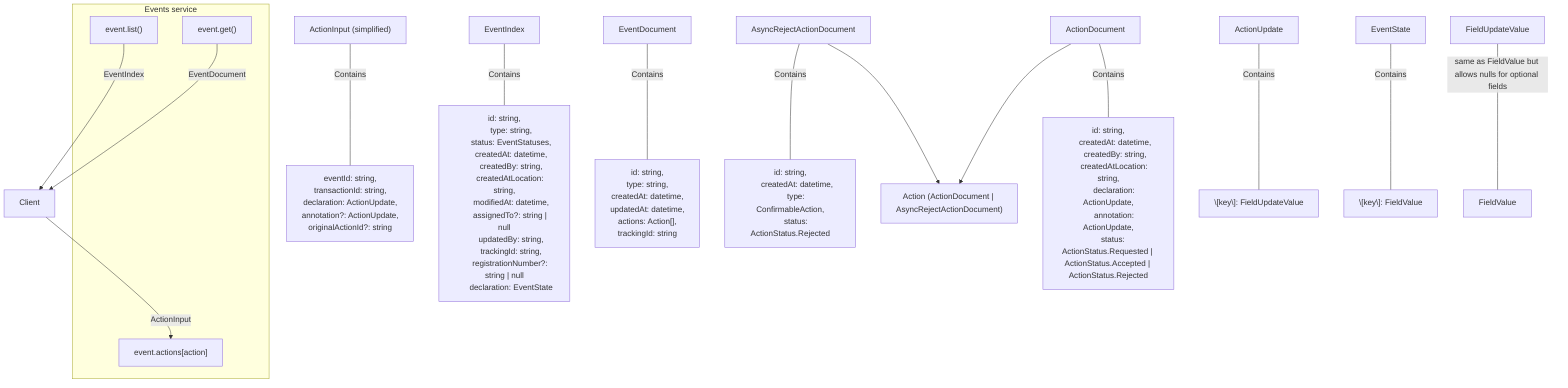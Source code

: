 flowchart TD
 subgraph subGraph0["Events service"]
    direction TB
        A["event.get()"]
        B["event.list()"]
        C["event.actions[action]"]
  end
    D["Client"] -- ActionInput --> C

    N["ActionInput (simplified)"] -- Contains --- O["
     eventId: string,
     transactionId: string,
     declaration: ActionUpdate,
     annotation?: ActionUpdate,
     originalActionId?: string
    "]


    X["EventIndex"] -- Contains --- Y["
      id: string,
      type: string,
      status: EventStatuses,
      createdAt: datetime,
      createdBy: string,
      createdAtLocation: string,
      modifiedAt: datetime,
      assignedTo?: string | null
      updatedBy: string,
      trackingId: string,
      registrationNumber?: string | null
      declaration: EventState
    "]

    A -- EventDocument --> D
    B -- EventIndex --> D
    E["EventDocument"] -- Contains --- F["
        id: string,
        type: string,
        createdAt: datetime,
        updatedAt: datetime,
        actions: Action[],
        trackingId: string
    "]


    Z["AsyncRejectActionDocument"] -- Contains --- ZZ["
      id: string,
      createdAt: datetime,
      type: ConfirmableAction,
      status: ActionStatus.Rejected
    "]

    U["Action (ActionDocument | AsyncRejectActionDocument)"]

    G["ActionDocument"] -- Contains --- H["
      id: string,
      createdAt: datetime,
      createdBy: string,
      createdAtLocation: string,
      declaration: ActionUpdate,
      annotation: ActionUpdate,
      status:  ActionStatus.Requested | ActionStatus.Accepted | ActionStatus.Rejected
    "
    ]

    G --> U
    Z --> U


    J["ActionUpdate"] -- Contains --- I["
        \[key\]: FieldUpdateValue
    "]

    K["EventState"] -- Contains --- L["
        \[key\]: FieldValue
    "]


    M["FieldValue"]
    V["FieldUpdateValue"] --"same as FieldValue but allows nulls for optional fields"---M